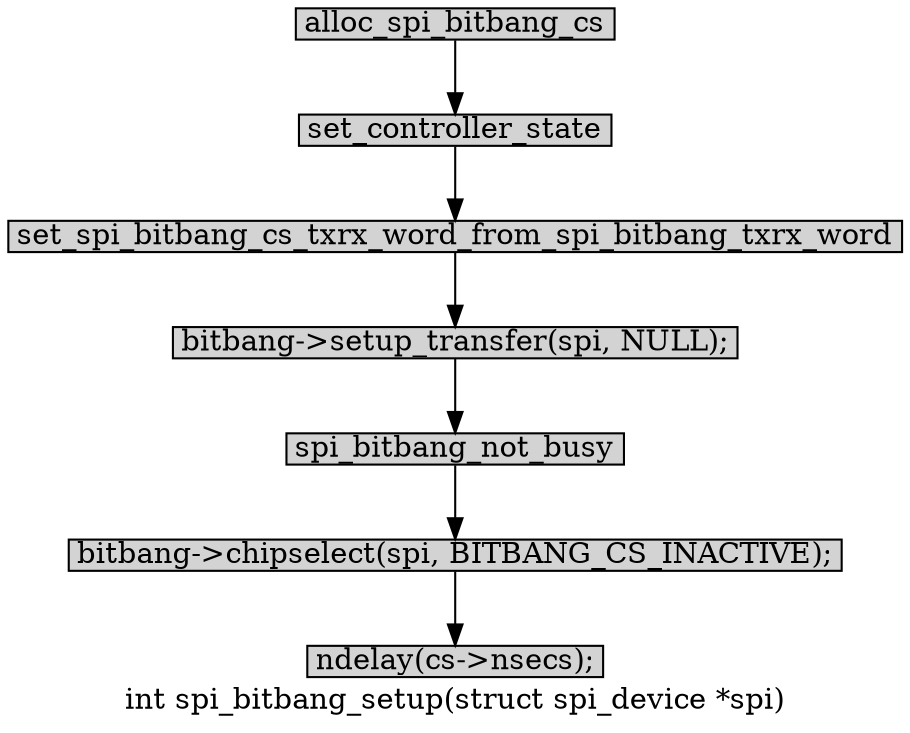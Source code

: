 digraph spi_bitbang_setup{
        label="int spi_bitbang_setup(struct spi_device *spi)";
		
        size="10,18";
        ratio=filled;
        
		node[style=filled, shape = box, margin="0.05,0.005",height="0.1",width="0.1"];

		alloc_spi_bitbang_cs[label="alloc_spi_bitbang_cs"];
		set_controller_state[label="set_controller_state"];
		set_spi_bitbang_cs_txrx_word_from_spi_bitbang_txrx_word[label="set_spi_bitbang_cs_txrx_word_from_spi_bitbang_txrx_word"];
		setup_transfer[label="bitbang->setup_transfer(spi, NULL);"];
		spi_bitbang_not_busy[label="spi_bitbang_not_busy"];
		bitbang_chipselect[label="bitbang->chipselect(spi, BITBANG_CS_INACTIVE);"];
		ndelay[label="ndelay(cs->nsecs);"];

		alloc_spi_bitbang_cs -> set_controller_state;
		set_controller_state -> set_spi_bitbang_cs_txrx_word_from_spi_bitbang_txrx_word;
		set_spi_bitbang_cs_txrx_word_from_spi_bitbang_txrx_word -> setup_transfer;
		setup_transfer -> spi_bitbang_not_busy;
		spi_bitbang_not_busy -> bitbang_chipselect;
		bitbang_chipselect -> ndelay;

}
